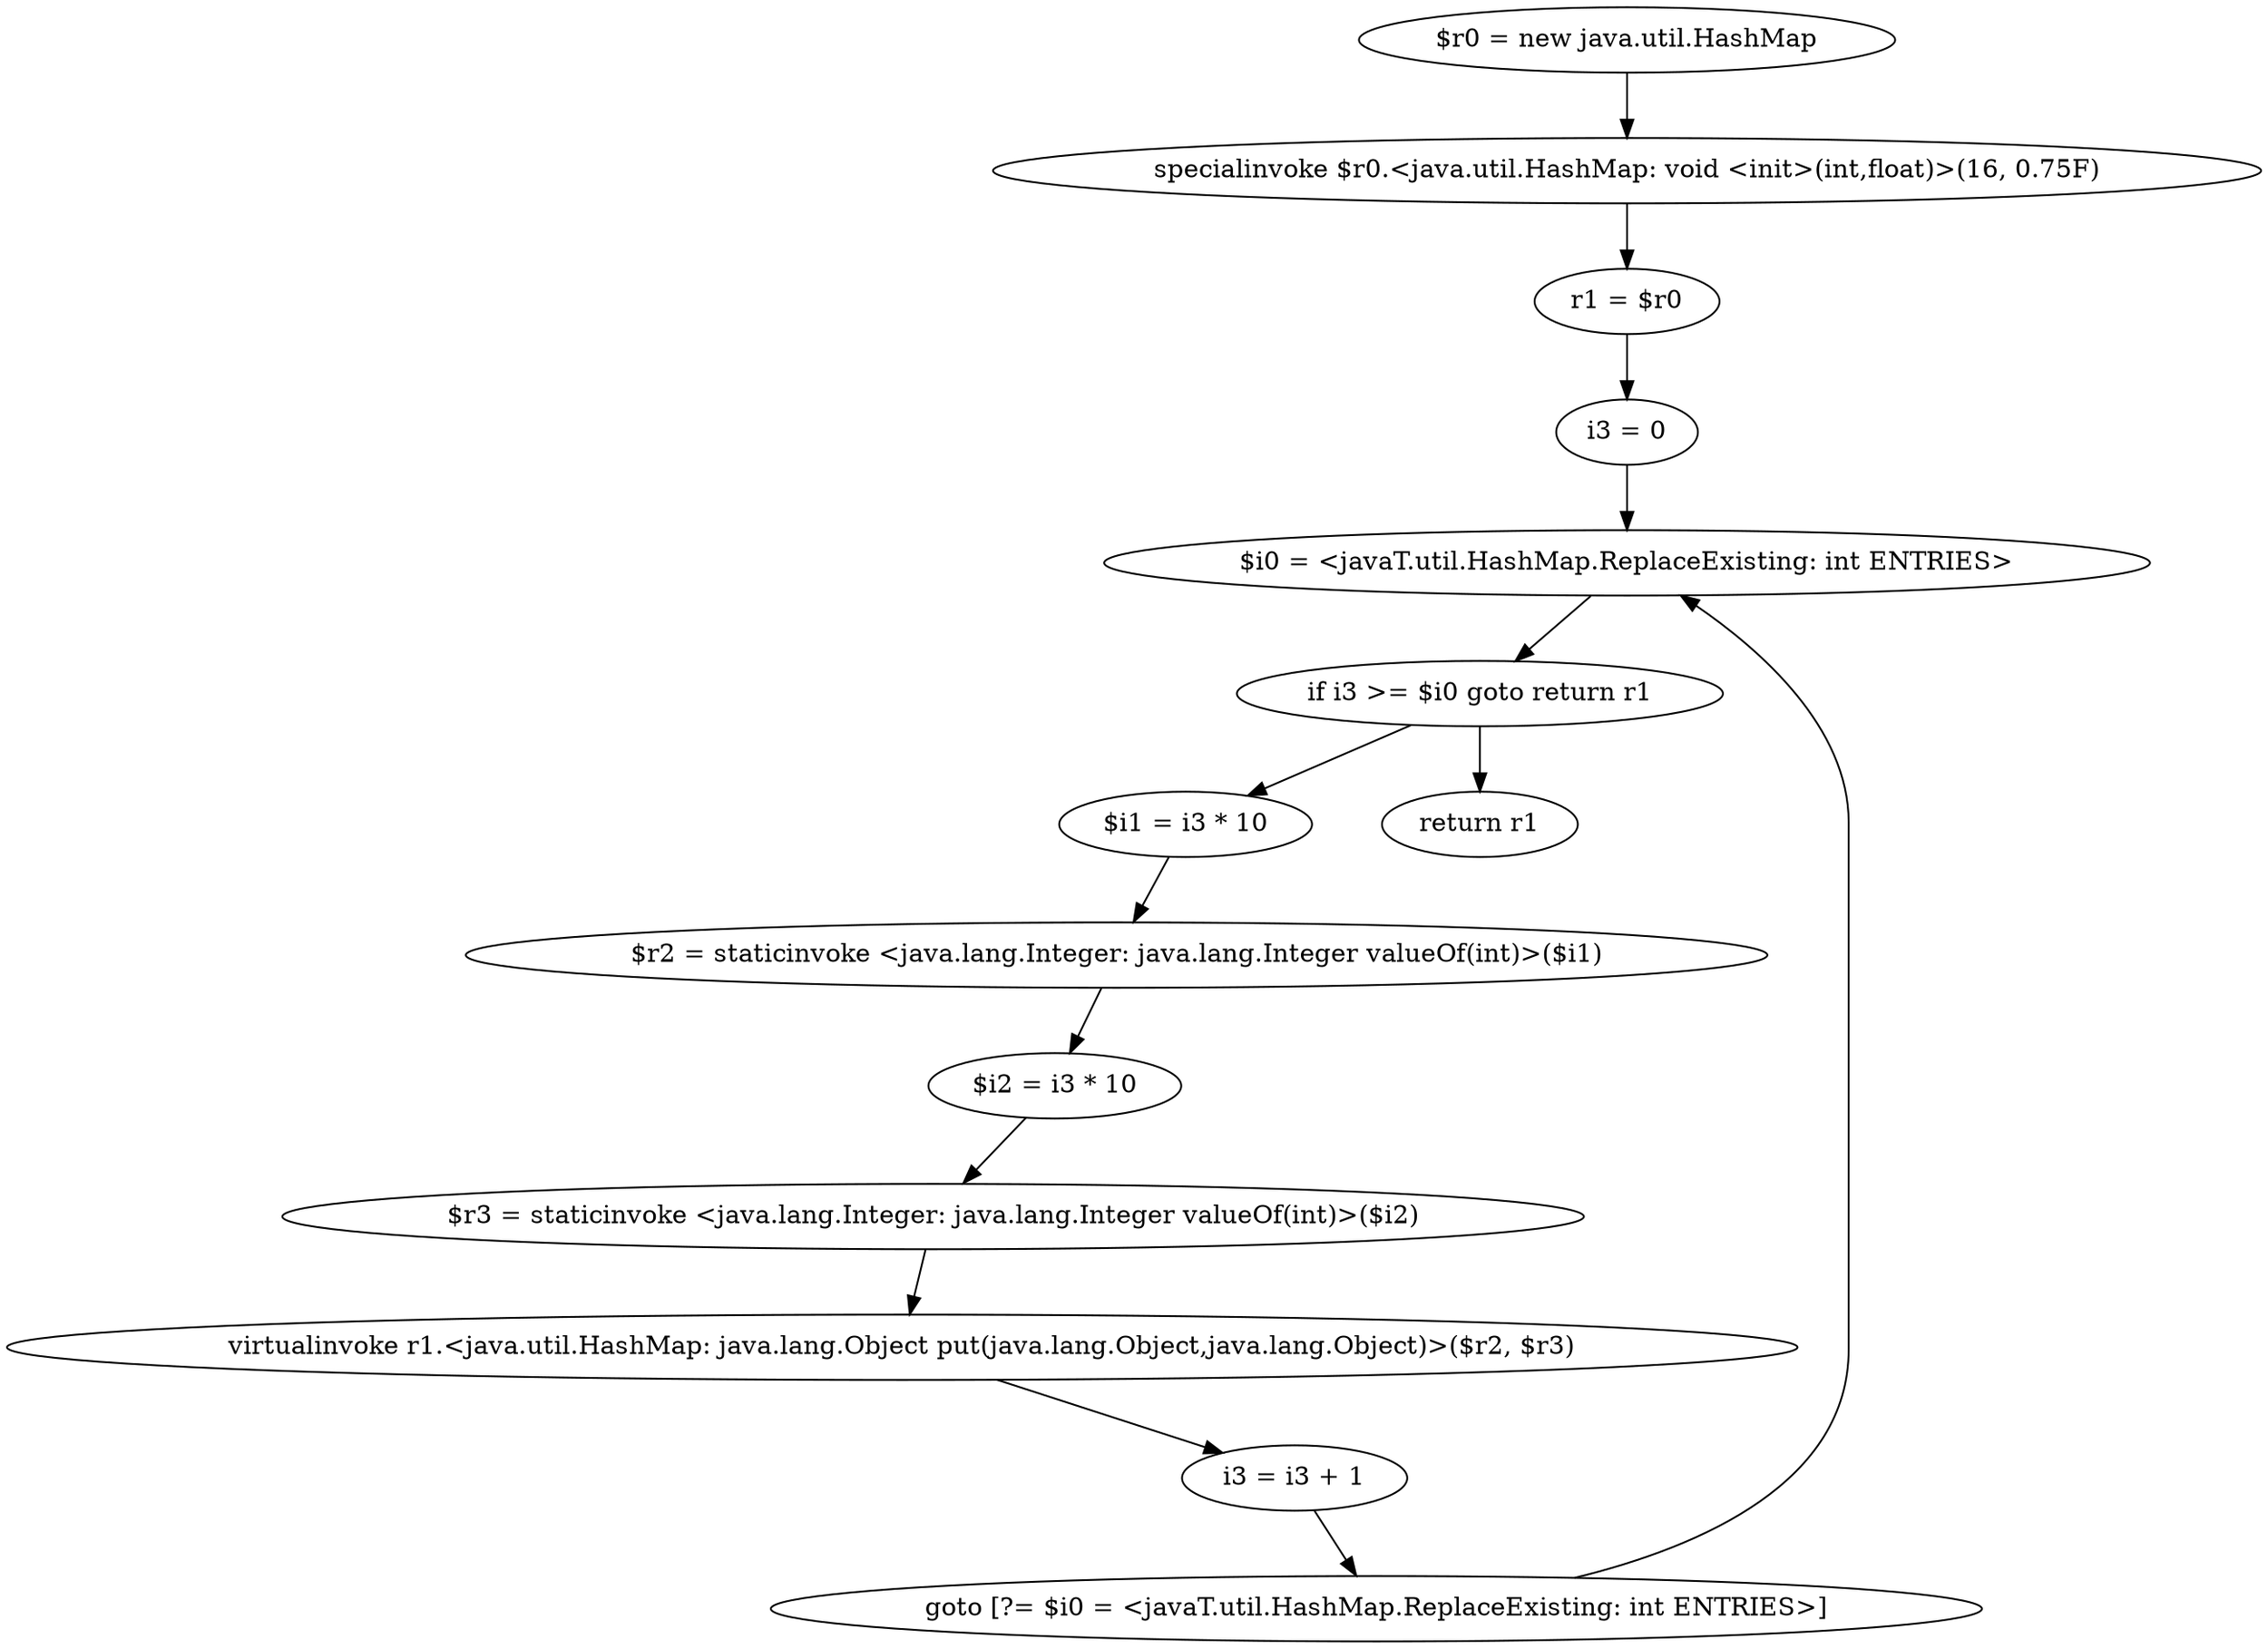digraph "unitGraph" {
    "$r0 = new java.util.HashMap"
    "specialinvoke $r0.<java.util.HashMap: void <init>(int,float)>(16, 0.75F)"
    "r1 = $r0"
    "i3 = 0"
    "$i0 = <javaT.util.HashMap.ReplaceExisting: int ENTRIES>"
    "if i3 >= $i0 goto return r1"
    "$i1 = i3 * 10"
    "$r2 = staticinvoke <java.lang.Integer: java.lang.Integer valueOf(int)>($i1)"
    "$i2 = i3 * 10"
    "$r3 = staticinvoke <java.lang.Integer: java.lang.Integer valueOf(int)>($i2)"
    "virtualinvoke r1.<java.util.HashMap: java.lang.Object put(java.lang.Object,java.lang.Object)>($r2, $r3)"
    "i3 = i3 + 1"
    "goto [?= $i0 = <javaT.util.HashMap.ReplaceExisting: int ENTRIES>]"
    "return r1"
    "$r0 = new java.util.HashMap"->"specialinvoke $r0.<java.util.HashMap: void <init>(int,float)>(16, 0.75F)";
    "specialinvoke $r0.<java.util.HashMap: void <init>(int,float)>(16, 0.75F)"->"r1 = $r0";
    "r1 = $r0"->"i3 = 0";
    "i3 = 0"->"$i0 = <javaT.util.HashMap.ReplaceExisting: int ENTRIES>";
    "$i0 = <javaT.util.HashMap.ReplaceExisting: int ENTRIES>"->"if i3 >= $i0 goto return r1";
    "if i3 >= $i0 goto return r1"->"$i1 = i3 * 10";
    "if i3 >= $i0 goto return r1"->"return r1";
    "$i1 = i3 * 10"->"$r2 = staticinvoke <java.lang.Integer: java.lang.Integer valueOf(int)>($i1)";
    "$r2 = staticinvoke <java.lang.Integer: java.lang.Integer valueOf(int)>($i1)"->"$i2 = i3 * 10";
    "$i2 = i3 * 10"->"$r3 = staticinvoke <java.lang.Integer: java.lang.Integer valueOf(int)>($i2)";
    "$r3 = staticinvoke <java.lang.Integer: java.lang.Integer valueOf(int)>($i2)"->"virtualinvoke r1.<java.util.HashMap: java.lang.Object put(java.lang.Object,java.lang.Object)>($r2, $r3)";
    "virtualinvoke r1.<java.util.HashMap: java.lang.Object put(java.lang.Object,java.lang.Object)>($r2, $r3)"->"i3 = i3 + 1";
    "i3 = i3 + 1"->"goto [?= $i0 = <javaT.util.HashMap.ReplaceExisting: int ENTRIES>]";
    "goto [?= $i0 = <javaT.util.HashMap.ReplaceExisting: int ENTRIES>]"->"$i0 = <javaT.util.HashMap.ReplaceExisting: int ENTRIES>";
}
